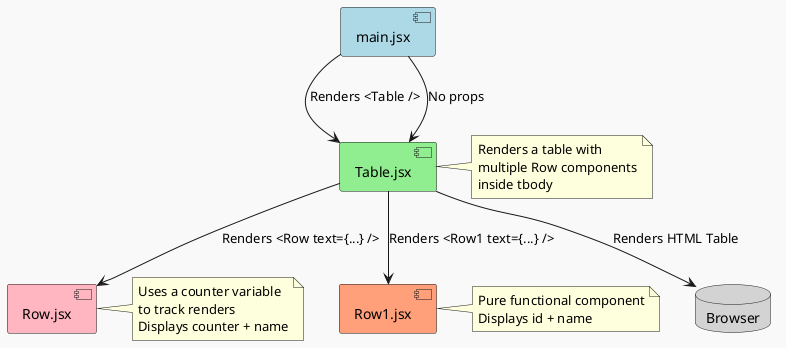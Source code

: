 @startuml PureComponent Flowchart

' Define styles and colors
skinparam backgroundColor #f9f9f9
skinparam componentStyle uml2
skinparam defaultFontName Arial

' Define components
component "main.jsx" as main #LightBlue
component "Table.jsx" as table #LightGreen
component "Row.jsx" as row #LightPink
component "Row1.jsx" as row1 #LightSalmon

database "Browser" as browser #LightGrey

' Define the flow
main --> table : Renders <Table />

' Table component renders multiple Rows
table --> row : Renders <Row text={...} />
table --> row1 : Renders <Row1 text={...} />

' Data flow
main --> table : No props

' Table data
note right of table
  Renders a table with
  multiple Row components
  inside tbody
end note

' Row component details
note right of row
  Uses a counter variable
  to track renders
  Displays counter + name
end note

' Row1 component details
note right of row1
  Pure functional component
  Displays id + name
end note

' Final output
table --> browser : Renders HTML Table

@enduml